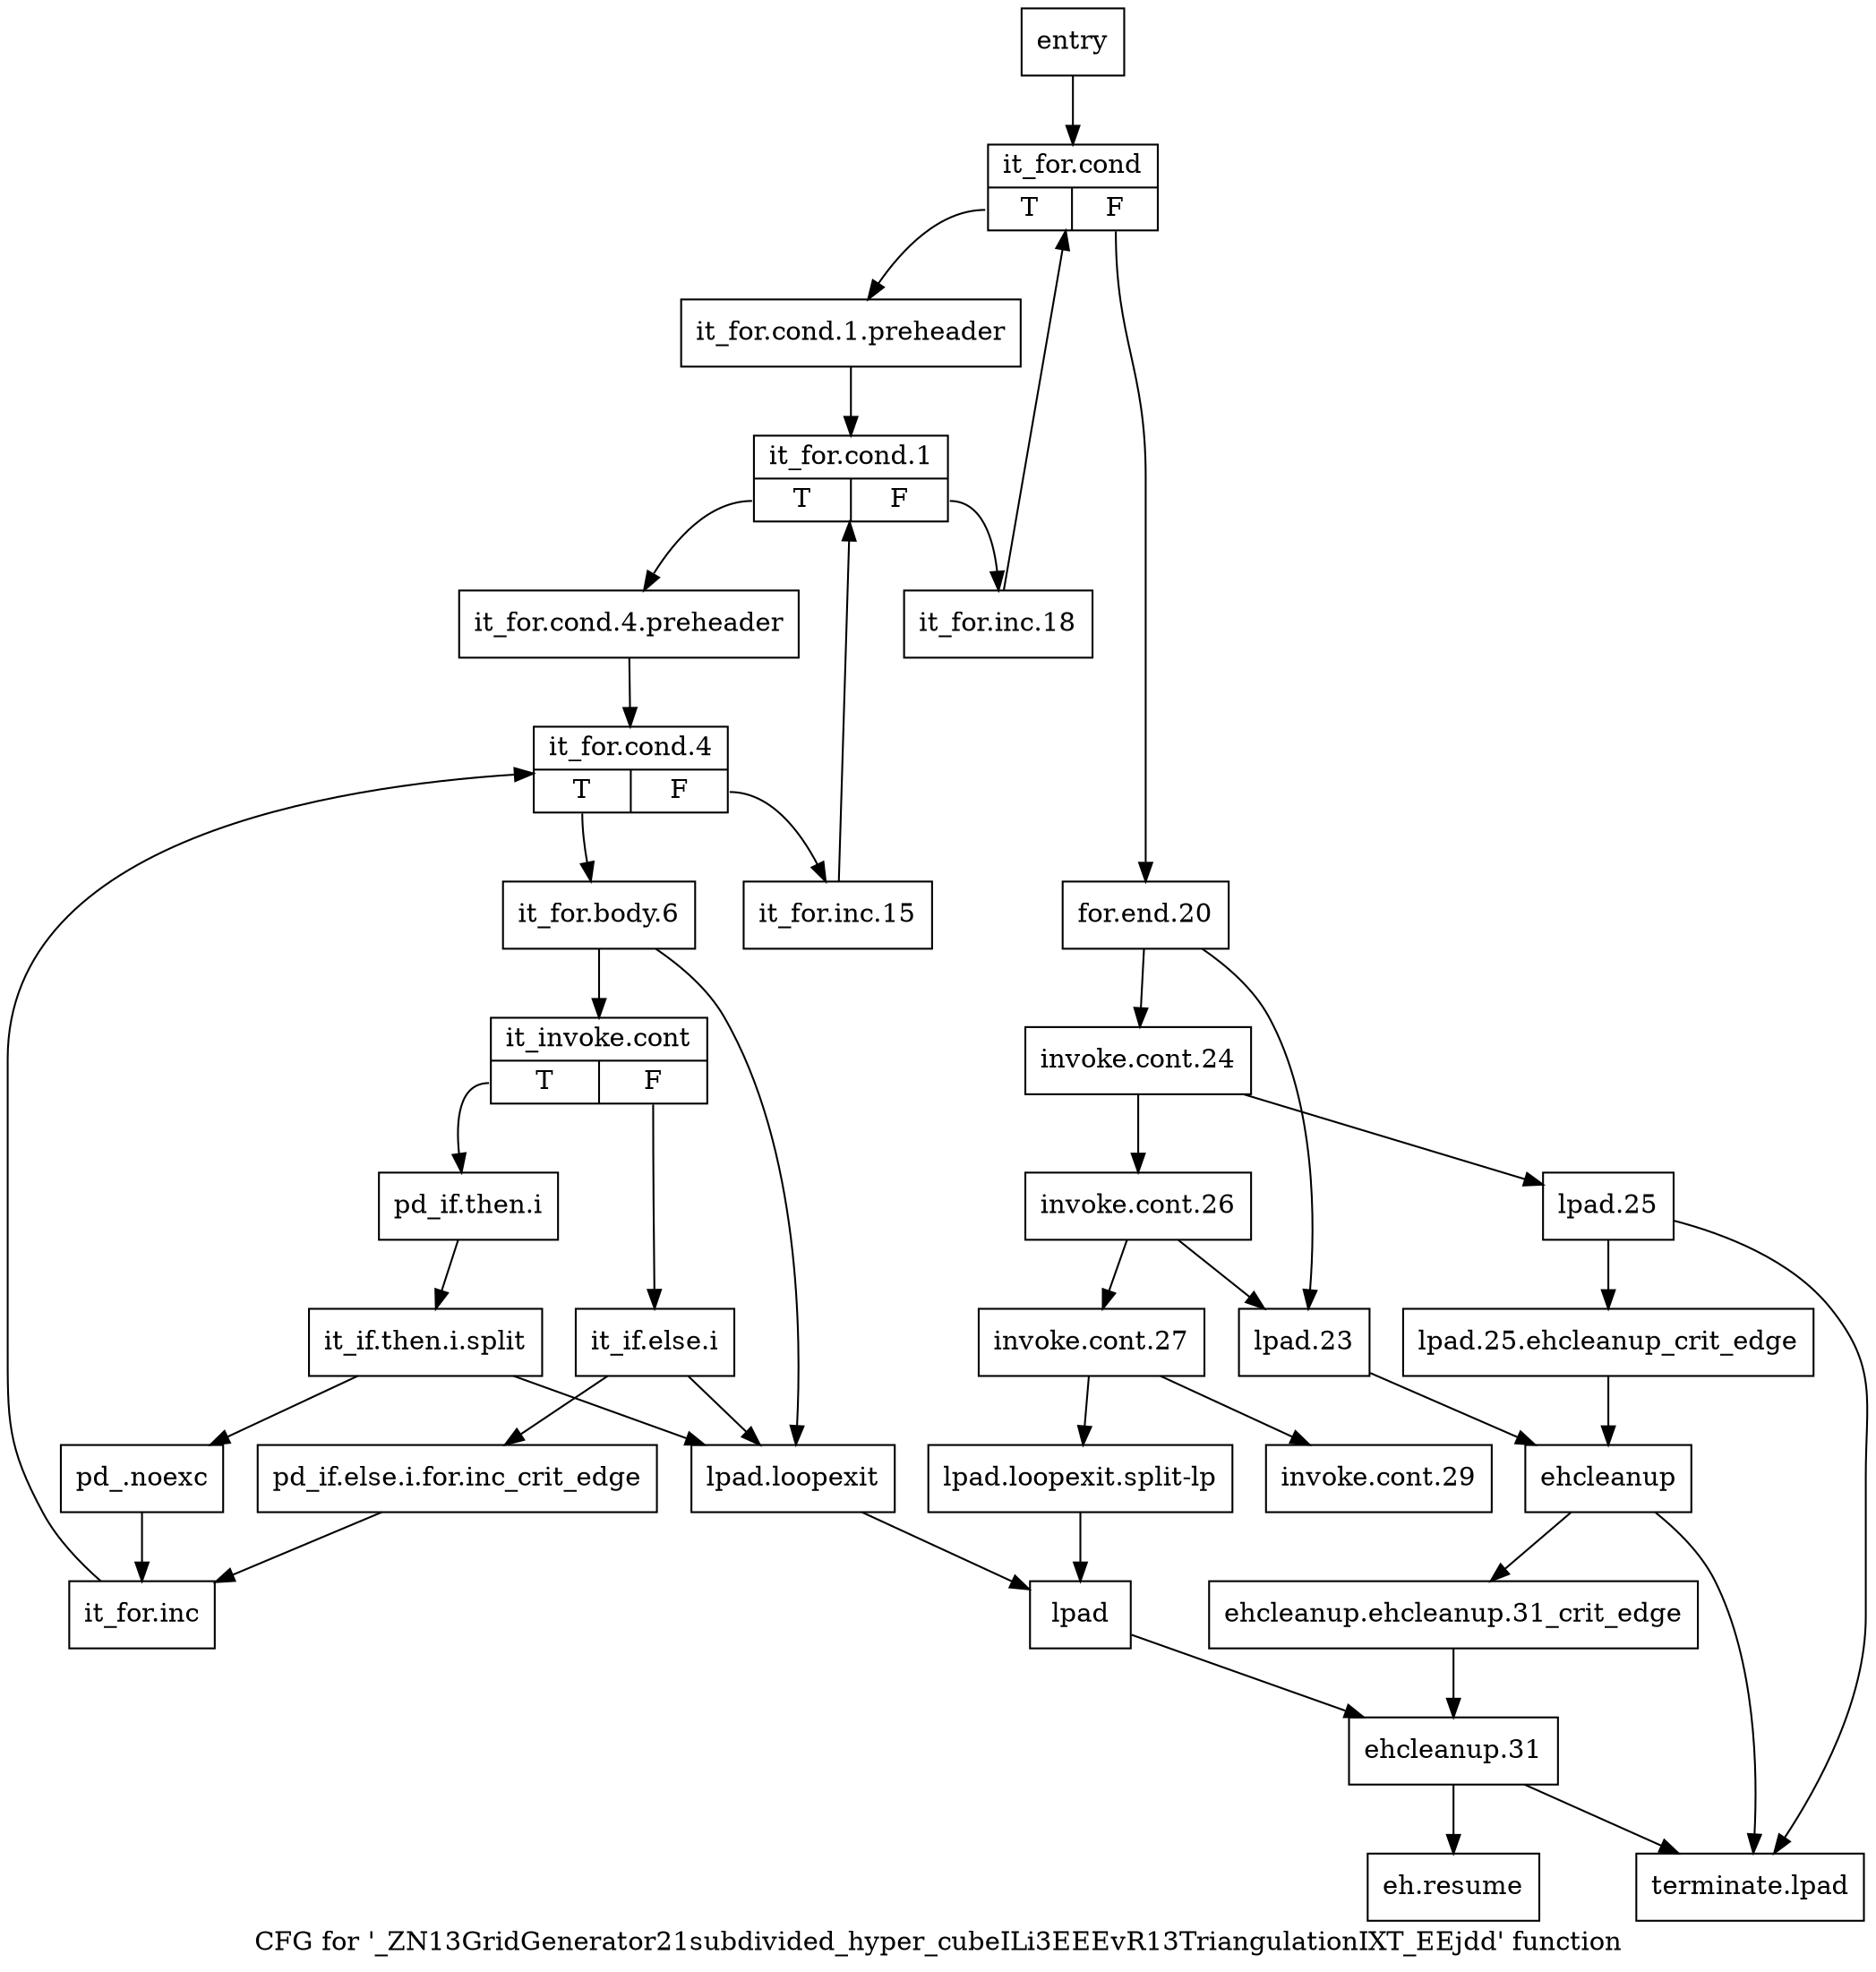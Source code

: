 digraph "CFG for '_ZN13GridGenerator21subdivided_hyper_cubeILi3EEEvR13TriangulationIXT_EEjdd' function" {
	label="CFG for '_ZN13GridGenerator21subdivided_hyper_cubeILi3EEEvR13TriangulationIXT_EEjdd' function";

	Node0x5a890f0 [shape=record,label="{entry}"];
	Node0x5a890f0 -> Node0x5a89140;
	Node0x5a89140 [shape=record,label="{it_for.cond|{<s0>T|<s1>F}}"];
	Node0x5a89140:s0 -> Node0x5a89190;
	Node0x5a89140:s1 -> Node0x5a89690;
	Node0x5a89190 [shape=record,label="{it_for.cond.1.preheader}"];
	Node0x5a89190 -> Node0x5a891e0;
	Node0x5a891e0 [shape=record,label="{it_for.cond.1|{<s0>T|<s1>F}}"];
	Node0x5a891e0:s0 -> Node0x5a89230;
	Node0x5a891e0:s1 -> Node0x5a89640;
	Node0x5a89230 [shape=record,label="{it_for.cond.4.preheader}"];
	Node0x5a89230 -> Node0x5a89280;
	Node0x5a89280 [shape=record,label="{it_for.cond.4|{<s0>T|<s1>F}}"];
	Node0x5a89280:s0 -> Node0x5a892d0;
	Node0x5a89280:s1 -> Node0x5a895f0;
	Node0x5a892d0 [shape=record,label="{it_for.body.6}"];
	Node0x5a892d0 -> Node0x5a89320;
	Node0x5a892d0 -> Node0x5a89500;
	Node0x5a89320 [shape=record,label="{it_invoke.cont|{<s0>T|<s1>F}}"];
	Node0x5a89320:s0 -> Node0x5a89370;
	Node0x5a89320:s1 -> Node0x5a89410;
	Node0x5a89370 [shape=record,label="{pd_if.then.i}"];
	Node0x5a89370 -> Node0xa8f07d0;
	Node0xa8f07d0 [shape=record,label="{it_if.then.i.split}"];
	Node0xa8f07d0 -> Node0x5a893c0;
	Node0xa8f07d0 -> Node0x5a89500;
	Node0x5a893c0 [shape=record,label="{pd_.noexc}"];
	Node0x5a893c0 -> Node0x5a894b0;
	Node0x5a89410 [shape=record,label="{it_if.else.i}"];
	Node0x5a89410 -> Node0x5a89460;
	Node0x5a89410 -> Node0x5a89500;
	Node0x5a89460 [shape=record,label="{pd_if.else.i.for.inc_crit_edge}"];
	Node0x5a89460 -> Node0x5a894b0;
	Node0x5a894b0 [shape=record,label="{it_for.inc}"];
	Node0x5a894b0 -> Node0x5a89280;
	Node0x5a89500 [shape=record,label="{lpad.loopexit}"];
	Node0x5a89500 -> Node0x5a895a0;
	Node0x5a89550 [shape=record,label="{lpad.loopexit.split-lp}"];
	Node0x5a89550 -> Node0x5a895a0;
	Node0x5a895a0 [shape=record,label="{lpad}"];
	Node0x5a895a0 -> Node0x5a899b0;
	Node0x5a895f0 [shape=record,label="{it_for.inc.15}"];
	Node0x5a895f0 -> Node0x5a891e0;
	Node0x5a89640 [shape=record,label="{it_for.inc.18}"];
	Node0x5a89640 -> Node0x5a89140;
	Node0x5a89690 [shape=record,label="{for.end.20}"];
	Node0x5a89690 -> Node0x5a896e0;
	Node0x5a89690 -> Node0x5a89820;
	Node0x5a896e0 [shape=record,label="{invoke.cont.24}"];
	Node0x5a896e0 -> Node0x5a89730;
	Node0x5a896e0 -> Node0x5a89870;
	Node0x5a89730 [shape=record,label="{invoke.cont.26}"];
	Node0x5a89730 -> Node0x5a89780;
	Node0x5a89730 -> Node0x5a89820;
	Node0x5a89780 [shape=record,label="{invoke.cont.27}"];
	Node0x5a89780 -> Node0x5a897d0;
	Node0x5a89780 -> Node0x5a89550;
	Node0x5a897d0 [shape=record,label="{invoke.cont.29}"];
	Node0x5a89820 [shape=record,label="{lpad.23}"];
	Node0x5a89820 -> Node0x5a89910;
	Node0x5a89870 [shape=record,label="{lpad.25}"];
	Node0x5a89870 -> Node0x5a898c0;
	Node0x5a89870 -> Node0x5a89a50;
	Node0x5a898c0 [shape=record,label="{lpad.25.ehcleanup_crit_edge}"];
	Node0x5a898c0 -> Node0x5a89910;
	Node0x5a89910 [shape=record,label="{ehcleanup}"];
	Node0x5a89910 -> Node0x5a89960;
	Node0x5a89910 -> Node0x5a89a50;
	Node0x5a89960 [shape=record,label="{ehcleanup.ehcleanup.31_crit_edge}"];
	Node0x5a89960 -> Node0x5a899b0;
	Node0x5a899b0 [shape=record,label="{ehcleanup.31}"];
	Node0x5a899b0 -> Node0x5a89a00;
	Node0x5a899b0 -> Node0x5a89a50;
	Node0x5a89a00 [shape=record,label="{eh.resume}"];
	Node0x5a89a50 [shape=record,label="{terminate.lpad}"];
}
